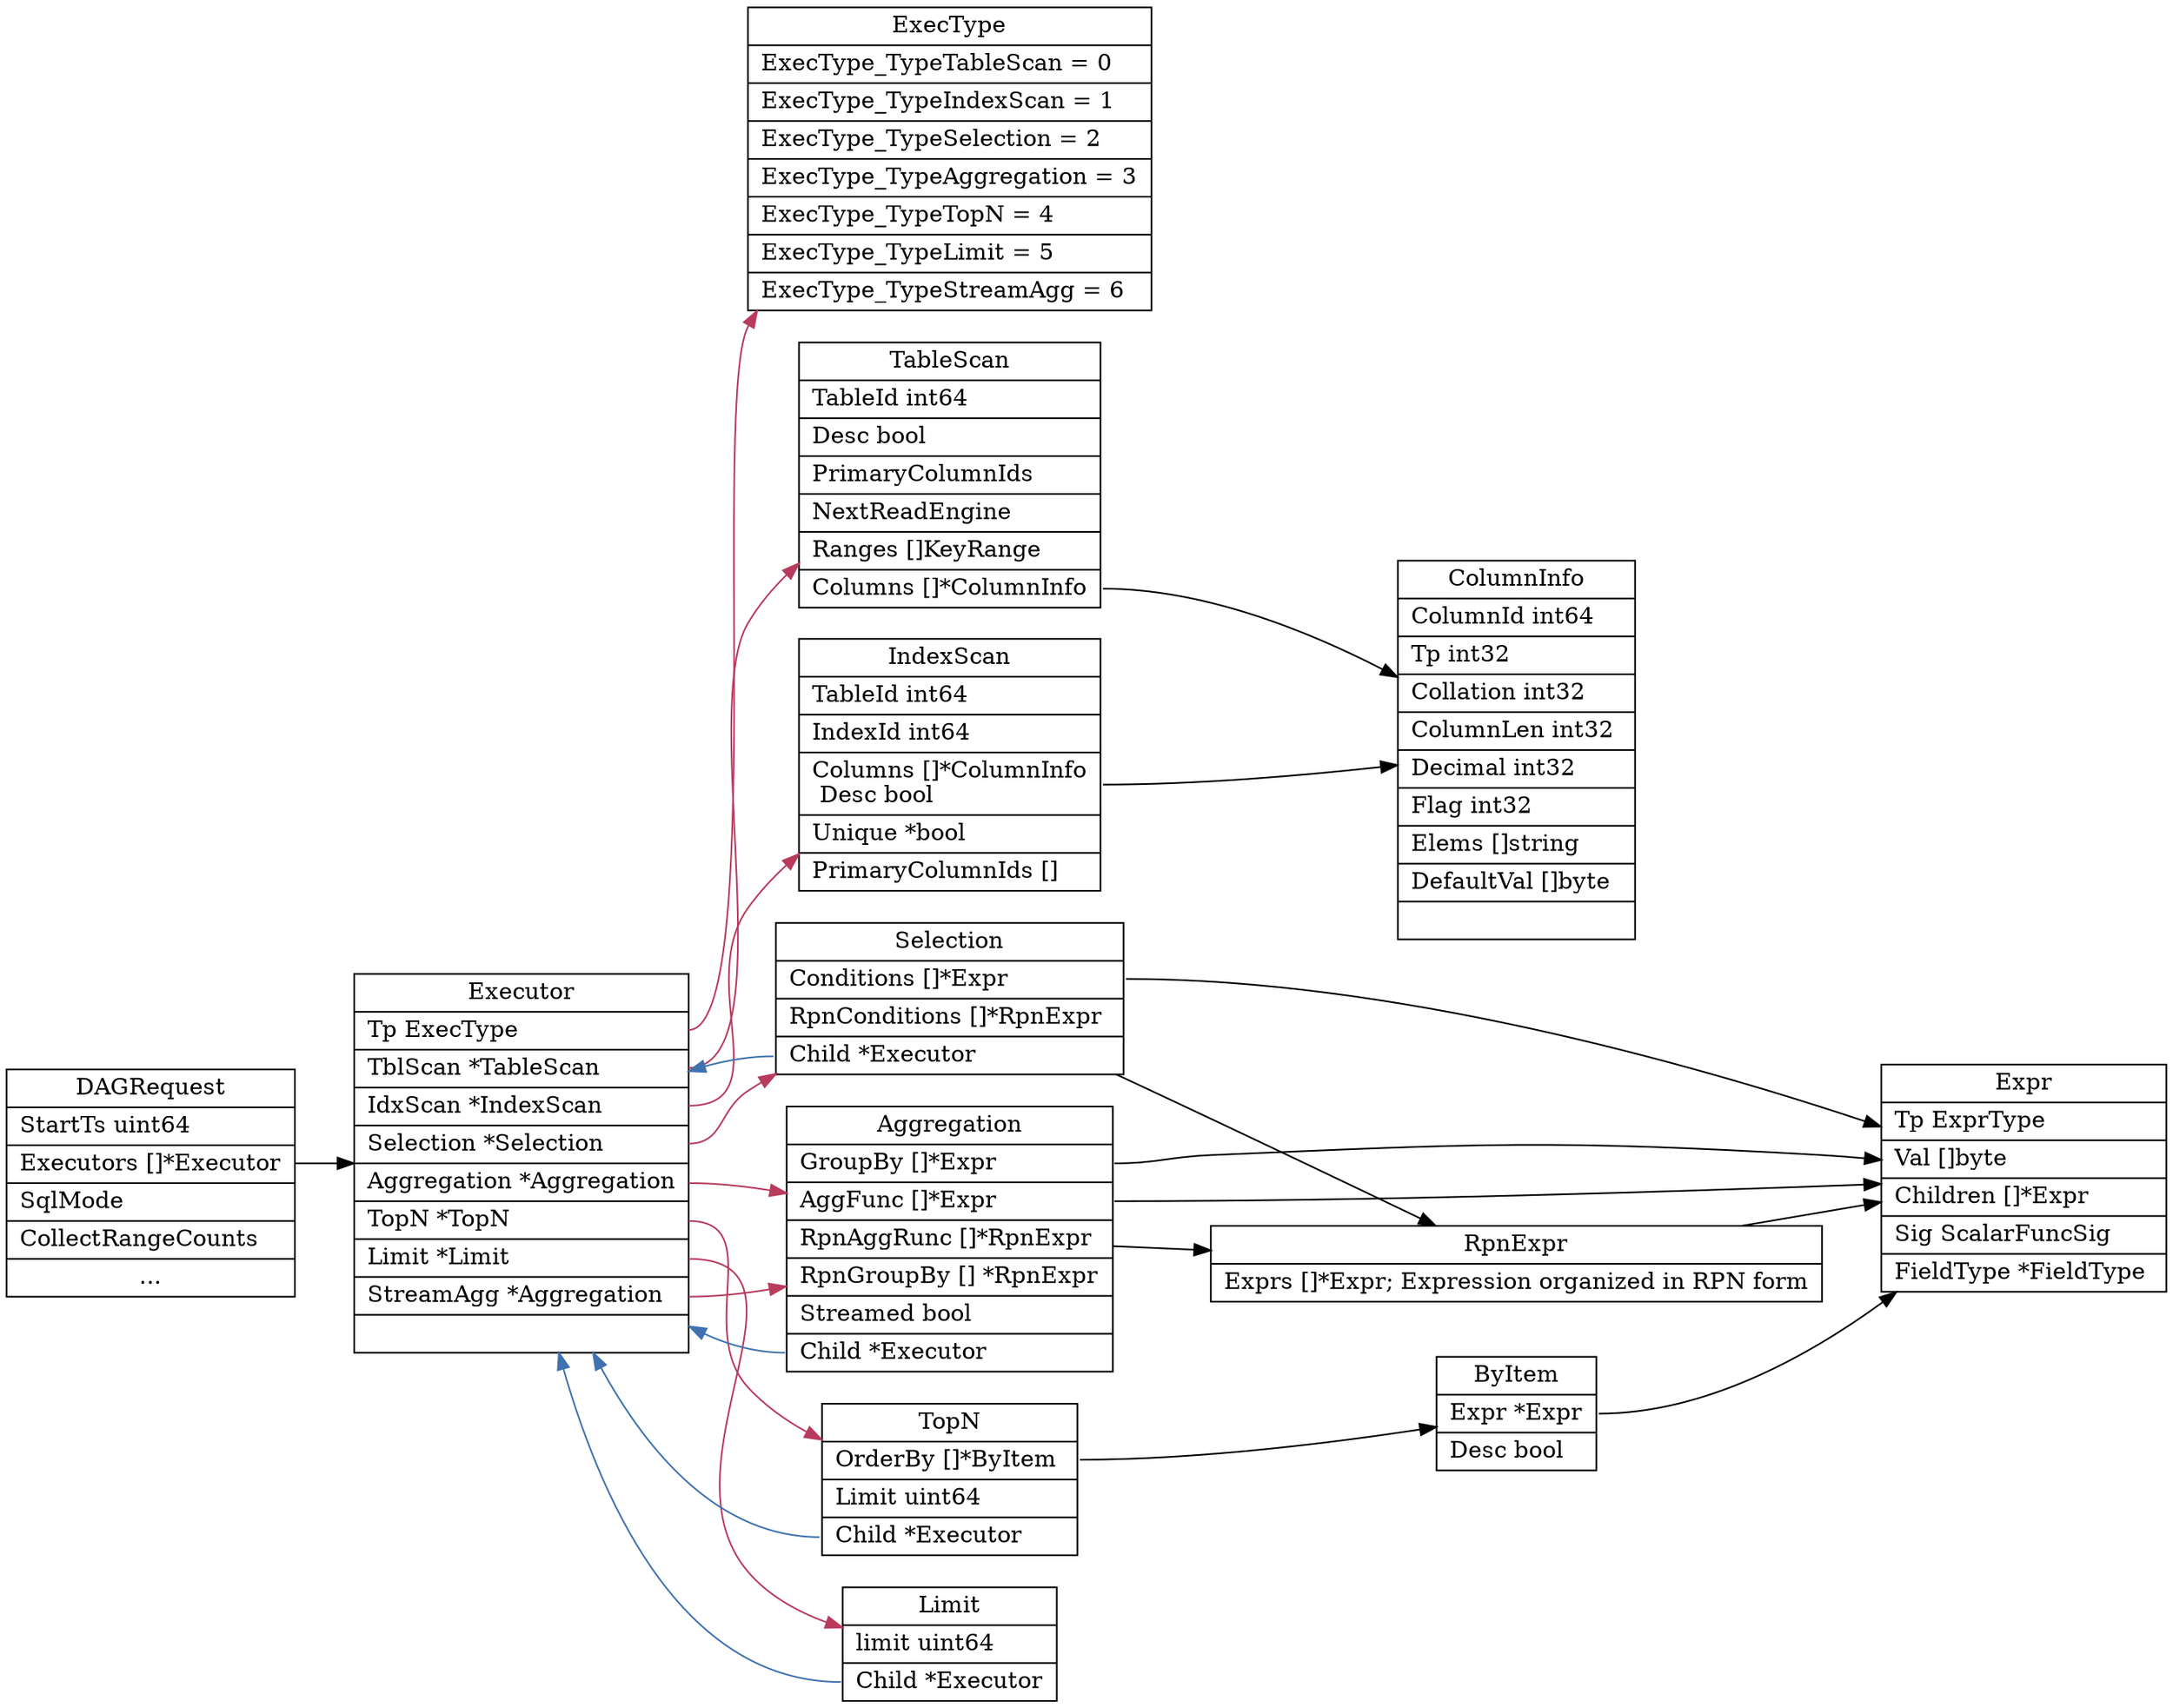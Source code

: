digraph dag_request {
  node[shape=box;];
  newrank=true;
  rankdir=LR;
  DAGRequest[
    shape="record";
    label="{{
      DAGRequest|
      StartTs uint64\l|
      <Executor> Executors []*Executor\l|
      SqlMode\l|
      CollectRangeCounts\l|
      ...
    }}";
  ];

  Executor[
    shape="record";
    label="{{
      Executor|
      <ExecType> Tp ExecType\l|
	    <TableScan> TblScan          *TableScan  \l| 
	    <IndexScan> IdxScan          *IndexScan  \l| 
	    <Selection> Selection        *Selection  \l| 
	    <Aggregation> Aggregation      *Aggregation\l| 
	    <TopN> TopN             *TopN       \l| 
	    <Limit> Limit            *Limit      \l| 
	    <StreamAgg> StreamAgg        *Aggregation\l|
    }}";
  ];

  Selection [
    shape="record";
    label="{{
      Selection |
        <Expr> Conditions       []*Expr\l |
        <RpnExpr> RpnConditions []*RpnExpr \l|
        <Child> Child *Executor \l
    }}";
  ];

  Expr[
    shape="record";
    label="{{
      Expr|
	    Tp               ExprType     \l| 
	    Val              []byte       \l| 
	    Children         []*Expr      \l| 
	    Sig              ScalarFuncSig\l| 
	    FieldType        *FieldType   \l
    }}";
  ];

  TableScan[
    shape="record";
    label="{{
      TableScan|
        TableId          int64        \l| 
        Desc bool \l|
        PrimaryColumnIds \l|
        NextReadEngine \l|
        Ranges []KeyRange\l|
        <ColumnInfo> Columns          []*ColumnInfo\l
    }}";
  ];

  IndexScan[
    shape="record";
    label="{{
      IndexScan|
        TableId          int64        \l| 
        IndexId          int64 \l|
        <ColumnInfo> Columns          []*ColumnInfo\l
        Desc bool \l|
        Unique *bool \l|
        PrimaryColumnIds []\l
    }}";
  ];

  ColumnInfo[
    shape="record";
    label="{{
      ColumnInfo|
	      ColumnId         int64   \l| 
	      Tp               int32   \l| 
	      Collation        int32   \l| 
	      ColumnLen        int32   \l| 
	      Decimal          int32   \l| 
	      Flag             int32   \l| 
	      Elems            []string\l| 
	      DefaultVal       []byte  \l| 
    }}";
  ];

  Aggregation[
    shape="record";
    label="{{
      Aggregation|
	      <GroupBy> GroupBy []*Expr\l|
	      <AggFunc> AggFunc []*Expr\l|
        RpnAggRunc []*RpnExpr \l|
        RpnGroupBy [] *RpnExpr\l|
	      Streamed         bool\l|
        <Child> Child *Executor \l
    }}";
  ];

  TopN[
    shape="record";
    label="{{
      TopN|
        <OrderBy> OrderBy          []*ByItem \l| 
        Limit            uint64   \l|
        <Child> Child *Executor \l
    }}";
  ];

  Limit[
    shape="record";
    label="{{
      Limit|
      limit uint64\l|
      <Child> Child *Executor\l
    }}"
  ];

  ByItem[
    shape="record";
    label="{{
      ByItem|
      <Expr> Expr *Expr\l|
      Desc bool \l
    }}";
  ];

  ExecType[
    shape="record";
    label="{{
      ExecType|
	      ExecType_TypeTableScan    = 0\l|
	      ExecType_TypeIndexScan    = 1\l|
	      ExecType_TypeSelection    = 2\l|
	      ExecType_TypeAggregation  = 3\l|
	      ExecType_TypeTopN         = 4\l|
	      ExecType_TypeLimit        = 5\l|
	      ExecType_TypeStreamAgg    = 6\l
    }}";
  ];
  RpnExpr[
    shape="record";
    label="{{
      RpnExpr|
      Exprs []*Expr;
      Expression organized in RPN form
    }}";
  ];
  RpnExpr -> Expr;
  {
    Selection;
    Aggregation;
  }-> RpnExpr;

  DAGRequest:Executor -> Executor;

  edge[color="#b83b5e"]
  Executor:ExecType -> ExecType;
  Executor:Selection -> Selection;
  Executor:TableScan -> TableScan;
  Executor:IndexScan -> IndexScan;
  Executor:Aggregation -> Aggregation;
  Executor:StreamAgg -> Aggregation;
  Executor:TopN -> TopN;
  Executor:Limit -> Limit;
  edge[color="#gray"]


  edge[color="#3f72af"]
  Selection:Child -> Executor;
  Aggregation:Child -> Executor;
  TopN:Child -> Executor;
  Limit:Child -> Executor;
  edge[color="#gray"]

  TopN:OrderBy -> ByItem;

  TableScan:ColumnInfo -> ColumnInfo;
  IndexScan:ColumnInfo -> ColumnInfo;
  ByItem:Expr -> Expr;

  Selection:Expr -> Expr;

  Aggregation:GroupBy -> Expr;
  Aggregation:AggFunc -> Expr;
}
